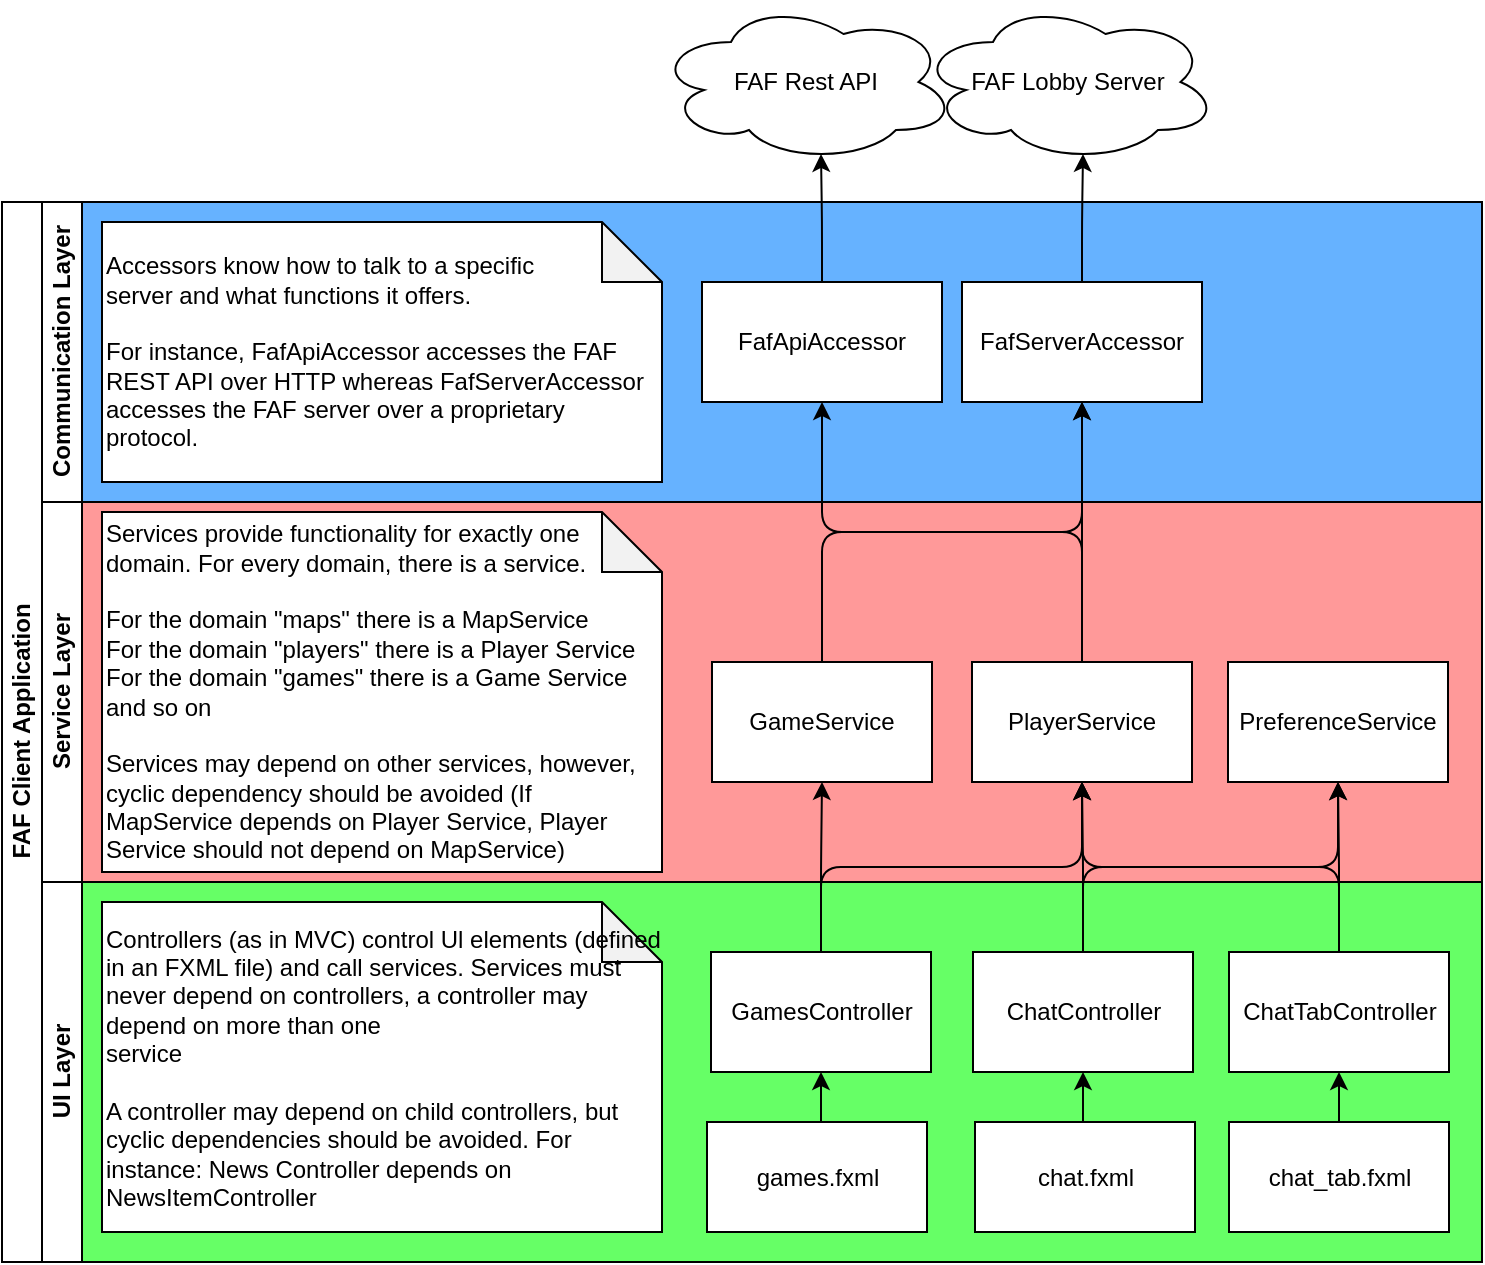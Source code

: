 <mxfile version="15.1.4" type="github">
  <diagram id="prtHgNgQTEPvFCAcTncT" name="Page-1">
    <mxGraphModel dx="489" dy="1948" grid="1" gridSize="10" guides="1" tooltips="1" connect="1" arrows="1" fold="1" page="1" pageScale="1" pageWidth="827" pageHeight="1169" math="0" shadow="0">
      <root>
        <mxCell id="0" />
        <mxCell id="1" parent="0" />
        <mxCell id="dNxyNK7c78bLwvsdeMH5-19" value="&lt;div&gt;FAF Client Application&lt;/div&gt;" style="swimlane;html=1;childLayout=stackLayout;resizeParent=1;resizeParentMax=0;horizontal=0;startSize=20;horizontalStack=0;" parent="1" vertex="1">
          <mxGeometry x="52" y="40" width="740" height="530" as="geometry" />
        </mxCell>
        <mxCell id="dNxyNK7c78bLwvsdeMH5-27" value="" style="edgeStyle=orthogonalEdgeStyle;rounded=0;orthogonalLoop=1;jettySize=auto;html=1;dashed=1;endArrow=none;endFill=0;" parent="dNxyNK7c78bLwvsdeMH5-19" source="dNxyNK7c78bLwvsdeMH5-24" target="dNxyNK7c78bLwvsdeMH5-26" edge="1">
          <mxGeometry relative="1" as="geometry" />
        </mxCell>
        <mxCell id="dNxyNK7c78bLwvsdeMH5-31" style="edgeStyle=orthogonalEdgeStyle;rounded=0;orthogonalLoop=1;jettySize=auto;html=1;endArrow=classic;endFill=1;" parent="dNxyNK7c78bLwvsdeMH5-19" target="dNxyNK7c78bLwvsdeMH5-30" edge="1">
          <mxGeometry relative="1" as="geometry">
            <mxPoint x="300" y="160" as="sourcePoint" />
          </mxGeometry>
        </mxCell>
        <mxCell id="dNxyNK7c78bLwvsdeMH5-35" style="edgeStyle=orthogonalEdgeStyle;rounded=0;orthogonalLoop=1;jettySize=auto;html=1;endArrow=classic;endFill=1;" parent="dNxyNK7c78bLwvsdeMH5-19" edge="1">
          <mxGeometry relative="1" as="geometry">
            <mxPoint x="300" y="200" as="sourcePoint" />
            <mxPoint x="406" y="350" as="targetPoint" />
          </mxGeometry>
        </mxCell>
        <mxCell id="dNxyNK7c78bLwvsdeMH5-38" style="edgeStyle=orthogonalEdgeStyle;rounded=0;orthogonalLoop=1;jettySize=auto;html=1;endArrow=classic;endFill=1;" parent="dNxyNK7c78bLwvsdeMH5-19" source="dNxyNK7c78bLwvsdeMH5-26" edge="1">
          <mxGeometry relative="1" as="geometry">
            <Array as="points">
              <mxPoint x="180" y="340" />
              <mxPoint x="400" y="340" />
            </Array>
            <mxPoint x="400.034" y="309.966" as="targetPoint" />
          </mxGeometry>
        </mxCell>
        <mxCell id="dNxyNK7c78bLwvsdeMH5-20" value="Communication Layer" style="swimlane;html=1;startSize=20;horizontal=0;swimlaneFillColor=#66B2FF;" parent="dNxyNK7c78bLwvsdeMH5-19" vertex="1">
          <mxGeometry x="20" width="720" height="150" as="geometry" />
        </mxCell>
        <mxCell id="dNxyNK7c78bLwvsdeMH5-24" value="FafApiAccessor" style="rounded=0;whiteSpace=wrap;html=1;fontFamily=Helvetica;fontSize=12;fontColor=#000000;align=center;" parent="dNxyNK7c78bLwvsdeMH5-20" vertex="1">
          <mxGeometry x="330" y="40" width="120" height="60" as="geometry" />
        </mxCell>
        <mxCell id="dNxyNK7c78bLwvsdeMH5-30" value="FafServerAccessor" style="rounded=0;whiteSpace=wrap;html=1;fontFamily=Helvetica;fontSize=12;fontColor=#000000;align=center;" parent="dNxyNK7c78bLwvsdeMH5-20" vertex="1">
          <mxGeometry x="460" y="40" width="120" height="60" as="geometry" />
        </mxCell>
        <mxCell id="G9QZ7itRbb39A--PqmDq-13" value="&lt;div align=&quot;left&quot;&gt;Accessors know how to talk to a specific &lt;br&gt;server and what functions it offers.&lt;/div&gt;&lt;div align=&quot;left&quot;&gt;&lt;br&gt;&lt;/div&gt;&lt;div align=&quot;left&quot;&gt;For instance, FafApiAccessor accesses the FAF REST API over HTTP whereas FafServerAccessor accesses the FAF server over a proprietary protocol.&lt;br&gt;&lt;/div&gt;" style="shape=note;whiteSpace=wrap;html=1;backgroundOutline=1;darkOpacity=0.05;fillColor=#FFFFFF;align=left;" vertex="1" parent="dNxyNK7c78bLwvsdeMH5-20">
          <mxGeometry x="30" y="10" width="280" height="130" as="geometry" />
        </mxCell>
        <mxCell id="dNxyNK7c78bLwvsdeMH5-21" value="&lt;div&gt;Service Layer&lt;/div&gt;" style="swimlane;html=1;startSize=20;horizontal=0;swimlaneFillColor=#FF9999;" parent="dNxyNK7c78bLwvsdeMH5-19" vertex="1">
          <mxGeometry x="20" y="150" width="720" height="190" as="geometry" />
        </mxCell>
        <mxCell id="dNxyNK7c78bLwvsdeMH5-26" value="GameService" style="rounded=0;whiteSpace=wrap;html=1;fontFamily=Helvetica;fontSize=12;fontColor=#000000;align=center;" parent="dNxyNK7c78bLwvsdeMH5-21" vertex="1">
          <mxGeometry x="335" y="80" width="110" height="60" as="geometry" />
        </mxCell>
        <mxCell id="G9QZ7itRbb39A--PqmDq-4" value="PlayerService" style="rounded=0;whiteSpace=wrap;html=1;fontFamily=Helvetica;fontSize=12;fontColor=#000000;align=center;" vertex="1" parent="dNxyNK7c78bLwvsdeMH5-21">
          <mxGeometry x="465" y="80" width="110" height="60" as="geometry" />
        </mxCell>
        <mxCell id="G9QZ7itRbb39A--PqmDq-5" value="PreferenceService" style="rounded=0;whiteSpace=wrap;html=1;fontFamily=Helvetica;fontSize=12;fontColor=#000000;align=center;" vertex="1" parent="dNxyNK7c78bLwvsdeMH5-21">
          <mxGeometry x="593" y="80" width="110" height="60" as="geometry" />
        </mxCell>
        <mxCell id="G9QZ7itRbb39A--PqmDq-14" value="&lt;div align=&quot;left&quot;&gt;Services provide functionality for exactly one domain. For every domain, there is a service.&lt;/div&gt;&lt;div align=&quot;left&quot;&gt;&lt;br&gt;&lt;/div&gt;&lt;div align=&quot;left&quot;&gt;For the domain &quot;maps&quot; there is a MapService&lt;br&gt;For the domain &quot;players&quot; there is a Player Service&lt;br&gt;For the domain &quot;games&quot; there is a Game Service&lt;br&gt;and so on&lt;/div&gt;&lt;div align=&quot;left&quot;&gt;&lt;br&gt;&lt;/div&gt;&lt;div align=&quot;left&quot;&gt;Services may depend on other services, however, cyclic dependency should be avoided (If MapService depends on Player Service, Player Service should not depend on MapService)&lt;br&gt;&lt;/div&gt;" style="shape=note;whiteSpace=wrap;html=1;backgroundOutline=1;darkOpacity=0.05;fillColor=#FFFFFF;align=left;" vertex="1" parent="dNxyNK7c78bLwvsdeMH5-21">
          <mxGeometry x="30" y="5" width="280" height="180" as="geometry" />
        </mxCell>
        <mxCell id="dNxyNK7c78bLwvsdeMH5-22" value="&lt;div&gt;UI Layer&lt;/div&gt;" style="swimlane;html=1;startSize=20;horizontal=0;swimlaneFillColor=#66FF66;fillColor=#FFFFFF;" parent="dNxyNK7c78bLwvsdeMH5-19" vertex="1">
          <mxGeometry x="20" y="340" width="720" height="190" as="geometry" />
        </mxCell>
        <mxCell id="G9QZ7itRbb39A--PqmDq-7" value="ChatTabController" style="rounded=0;whiteSpace=wrap;html=1;fontFamily=Helvetica;fontSize=12;fontColor=#000000;align=center;" vertex="1" parent="dNxyNK7c78bLwvsdeMH5-22">
          <mxGeometry x="593.5" y="35" width="110" height="60" as="geometry" />
        </mxCell>
        <mxCell id="G9QZ7itRbb39A--PqmDq-20" style="edgeStyle=orthogonalEdgeStyle;rounded=0;orthogonalLoop=1;jettySize=auto;html=1;exitX=0.5;exitY=0;exitDx=0;exitDy=0;entryX=0.5;entryY=1;entryDx=0;entryDy=0;" edge="1" parent="dNxyNK7c78bLwvsdeMH5-22" source="G9QZ7itRbb39A--PqmDq-9" target="G9QZ7itRbb39A--PqmDq-19">
          <mxGeometry relative="1" as="geometry" />
        </mxCell>
        <mxCell id="G9QZ7itRbb39A--PqmDq-9" value="games.fxml" style="rounded=0;whiteSpace=wrap;html=1;fontFamily=Helvetica;fontSize=12;fontColor=#000000;align=center;" vertex="1" parent="dNxyNK7c78bLwvsdeMH5-22">
          <mxGeometry x="332.5" y="120" width="110" height="55" as="geometry" />
        </mxCell>
        <mxCell id="G9QZ7itRbb39A--PqmDq-21" style="edgeStyle=orthogonalEdgeStyle;rounded=0;orthogonalLoop=1;jettySize=auto;html=1;exitX=0.5;exitY=0;exitDx=0;exitDy=0;entryX=0.5;entryY=1;entryDx=0;entryDy=0;" edge="1" parent="dNxyNK7c78bLwvsdeMH5-22" source="G9QZ7itRbb39A--PqmDq-10" target="G9QZ7itRbb39A--PqmDq-18">
          <mxGeometry relative="1" as="geometry">
            <Array as="points">
              <mxPoint x="522" y="120" />
              <mxPoint x="521" y="120" />
            </Array>
          </mxGeometry>
        </mxCell>
        <mxCell id="G9QZ7itRbb39A--PqmDq-10" value="chat.fxml" style="rounded=0;whiteSpace=wrap;html=1;fontFamily=Helvetica;fontSize=12;fontColor=#000000;align=center;" vertex="1" parent="dNxyNK7c78bLwvsdeMH5-22">
          <mxGeometry x="466.5" y="120" width="110" height="55" as="geometry" />
        </mxCell>
        <mxCell id="G9QZ7itRbb39A--PqmDq-22" style="edgeStyle=orthogonalEdgeStyle;rounded=0;orthogonalLoop=1;jettySize=auto;html=1;exitX=0.5;exitY=0;exitDx=0;exitDy=0;entryX=0.5;entryY=1;entryDx=0;entryDy=0;" edge="1" parent="dNxyNK7c78bLwvsdeMH5-22" source="G9QZ7itRbb39A--PqmDq-11" target="G9QZ7itRbb39A--PqmDq-7">
          <mxGeometry relative="1" as="geometry" />
        </mxCell>
        <mxCell id="G9QZ7itRbb39A--PqmDq-11" value="chat_tab.fxml" style="rounded=0;whiteSpace=wrap;html=1;fontFamily=Helvetica;fontSize=12;fontColor=#000000;align=center;" vertex="1" parent="dNxyNK7c78bLwvsdeMH5-22">
          <mxGeometry x="593.5" y="120" width="110" height="55" as="geometry" />
        </mxCell>
        <mxCell id="G9QZ7itRbb39A--PqmDq-15" value="&lt;div align=&quot;left&quot;&gt;Controllers (as in MVC) control Ul elements (defined in an FXML file) and call services. Services must never depend on controllers, a controller may depend on more than one&lt;br&gt;service&lt;/div&gt;&lt;div align=&quot;left&quot;&gt;&lt;br&gt;A controller may depend on child controllers, but cyclic dependencies should be avoided. For instance: News Controller depends on NewsItemController&lt;br&gt;&lt;/div&gt;" style="shape=note;whiteSpace=wrap;html=1;backgroundOutline=1;darkOpacity=0.05;fillColor=#FFFFFF;align=left;" vertex="1" parent="dNxyNK7c78bLwvsdeMH5-22">
          <mxGeometry x="30" y="10" width="280" height="165" as="geometry" />
        </mxCell>
        <mxCell id="G9QZ7itRbb39A--PqmDq-18" value="ChatController" style="rounded=0;whiteSpace=wrap;html=1;fontFamily=Helvetica;fontSize=12;fontColor=#000000;align=center;" vertex="1" parent="dNxyNK7c78bLwvsdeMH5-22">
          <mxGeometry x="465.5" y="35" width="110" height="60" as="geometry" />
        </mxCell>
        <mxCell id="G9QZ7itRbb39A--PqmDq-19" value="GamesController" style="rounded=0;whiteSpace=wrap;html=1;fontFamily=Helvetica;fontSize=12;fontColor=#000000;align=center;" vertex="1" parent="dNxyNK7c78bLwvsdeMH5-22">
          <mxGeometry x="334.5" y="35" width="110" height="60" as="geometry" />
        </mxCell>
        <mxCell id="G9QZ7itRbb39A--PqmDq-23" style="edgeStyle=orthogonalEdgeStyle;rounded=1;orthogonalLoop=1;jettySize=auto;html=1;exitX=0.5;exitY=0;exitDx=0;exitDy=0;entryX=0.5;entryY=1;entryDx=0;entryDy=0;" edge="1" parent="dNxyNK7c78bLwvsdeMH5-19" source="G9QZ7itRbb39A--PqmDq-19" target="dNxyNK7c78bLwvsdeMH5-26">
          <mxGeometry relative="1" as="geometry" />
        </mxCell>
        <mxCell id="G9QZ7itRbb39A--PqmDq-24" style="edgeStyle=orthogonalEdgeStyle;orthogonalLoop=1;jettySize=auto;html=1;exitX=0.5;exitY=0;exitDx=0;exitDy=0;entryX=0.5;entryY=1;entryDx=0;entryDy=0;rounded=1;" edge="1" parent="dNxyNK7c78bLwvsdeMH5-19" source="G9QZ7itRbb39A--PqmDq-19" target="G9QZ7itRbb39A--PqmDq-4">
          <mxGeometry relative="1" as="geometry" />
        </mxCell>
        <mxCell id="G9QZ7itRbb39A--PqmDq-30" style="edgeStyle=orthogonalEdgeStyle;rounded=1;orthogonalLoop=1;jettySize=auto;html=1;exitX=0.5;exitY=0;exitDx=0;exitDy=0;entryX=0.5;entryY=1;entryDx=0;entryDy=0;" edge="1" parent="dNxyNK7c78bLwvsdeMH5-19" source="G9QZ7itRbb39A--PqmDq-4" target="dNxyNK7c78bLwvsdeMH5-30">
          <mxGeometry relative="1" as="geometry" />
        </mxCell>
        <mxCell id="G9QZ7itRbb39A--PqmDq-33" style="edgeStyle=orthogonalEdgeStyle;rounded=0;orthogonalLoop=1;jettySize=auto;html=1;exitX=0.5;exitY=0;exitDx=0;exitDy=0;" edge="1" parent="dNxyNK7c78bLwvsdeMH5-19" source="G9QZ7itRbb39A--PqmDq-18" target="G9QZ7itRbb39A--PqmDq-4">
          <mxGeometry relative="1" as="geometry" />
        </mxCell>
        <mxCell id="G9QZ7itRbb39A--PqmDq-34" style="edgeStyle=orthogonalEdgeStyle;rounded=0;orthogonalLoop=1;jettySize=auto;html=1;exitX=0.5;exitY=0;exitDx=0;exitDy=0;entryX=0.5;entryY=1;entryDx=0;entryDy=0;" edge="1" parent="dNxyNK7c78bLwvsdeMH5-19" source="G9QZ7itRbb39A--PqmDq-7" target="G9QZ7itRbb39A--PqmDq-5">
          <mxGeometry relative="1" as="geometry" />
        </mxCell>
        <mxCell id="G9QZ7itRbb39A--PqmDq-35" style="edgeStyle=orthogonalEdgeStyle;rounded=1;orthogonalLoop=1;jettySize=auto;html=1;exitX=0.5;exitY=0;exitDx=0;exitDy=0;" edge="1" parent="dNxyNK7c78bLwvsdeMH5-19" source="G9QZ7itRbb39A--PqmDq-18" target="G9QZ7itRbb39A--PqmDq-5">
          <mxGeometry relative="1" as="geometry" />
        </mxCell>
        <mxCell id="G9QZ7itRbb39A--PqmDq-36" style="edgeStyle=orthogonalEdgeStyle;rounded=1;orthogonalLoop=1;jettySize=auto;html=1;exitX=0.5;exitY=0;exitDx=0;exitDy=0;entryX=0.5;entryY=1;entryDx=0;entryDy=0;" edge="1" parent="dNxyNK7c78bLwvsdeMH5-19" source="dNxyNK7c78bLwvsdeMH5-26" target="dNxyNK7c78bLwvsdeMH5-30">
          <mxGeometry relative="1" as="geometry" />
        </mxCell>
        <mxCell id="G9QZ7itRbb39A--PqmDq-39" style="edgeStyle=orthogonalEdgeStyle;rounded=1;orthogonalLoop=1;jettySize=auto;html=1;exitX=0.5;exitY=0;exitDx=0;exitDy=0;entryX=0.5;entryY=1;entryDx=0;entryDy=0;" edge="1" parent="dNxyNK7c78bLwvsdeMH5-19" source="G9QZ7itRbb39A--PqmDq-4" target="dNxyNK7c78bLwvsdeMH5-24">
          <mxGeometry relative="1" as="geometry" />
        </mxCell>
        <mxCell id="G9QZ7itRbb39A--PqmDq-40" style="edgeStyle=orthogonalEdgeStyle;rounded=1;orthogonalLoop=1;jettySize=auto;html=1;exitX=0.5;exitY=0;exitDx=0;exitDy=0;entryX=0.5;entryY=1;entryDx=0;entryDy=0;" edge="1" parent="dNxyNK7c78bLwvsdeMH5-19" source="G9QZ7itRbb39A--PqmDq-7" target="G9QZ7itRbb39A--PqmDq-4">
          <mxGeometry relative="1" as="geometry" />
        </mxCell>
        <mxCell id="G9QZ7itRbb39A--PqmDq-2" value="FAF Rest API" style="ellipse;shape=cloud;whiteSpace=wrap;html=1;fillColor=#FFFFFF;" vertex="1" parent="1">
          <mxGeometry x="379" y="-60" width="150" height="80" as="geometry" />
        </mxCell>
        <mxCell id="G9QZ7itRbb39A--PqmDq-3" value="FAF Lobby Server" style="ellipse;shape=cloud;whiteSpace=wrap;html=1;fillColor=#FFFFFF;" vertex="1" parent="1">
          <mxGeometry x="510" y="-60" width="150" height="80" as="geometry" />
        </mxCell>
        <mxCell id="G9QZ7itRbb39A--PqmDq-31" style="edgeStyle=orthogonalEdgeStyle;rounded=1;orthogonalLoop=1;jettySize=auto;html=1;exitX=0.5;exitY=0;exitDx=0;exitDy=0;entryX=0.55;entryY=0.95;entryDx=0;entryDy=0;entryPerimeter=0;" edge="1" parent="1" source="dNxyNK7c78bLwvsdeMH5-24" target="G9QZ7itRbb39A--PqmDq-2">
          <mxGeometry relative="1" as="geometry" />
        </mxCell>
        <mxCell id="G9QZ7itRbb39A--PqmDq-32" style="edgeStyle=orthogonalEdgeStyle;rounded=1;orthogonalLoop=1;jettySize=auto;html=1;exitX=0.5;exitY=0;exitDx=0;exitDy=0;entryX=0.55;entryY=0.95;entryDx=0;entryDy=0;entryPerimeter=0;" edge="1" parent="1" source="dNxyNK7c78bLwvsdeMH5-30" target="G9QZ7itRbb39A--PqmDq-3">
          <mxGeometry relative="1" as="geometry" />
        </mxCell>
      </root>
    </mxGraphModel>
  </diagram>
</mxfile>
